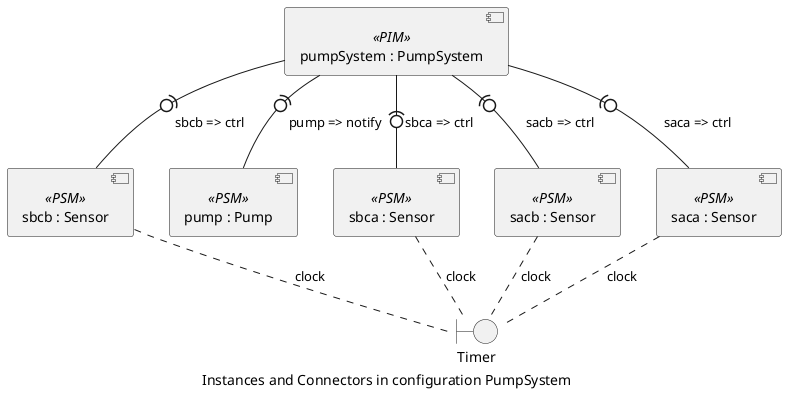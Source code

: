 @startuml
caption Instances and Connectors in configuration PumpSystem
component [pumpSystem : PumpSystem]<<PIM>>
component [sbcb : Sensor]<<PSM>>
component [pump : Pump]<<PSM>>
component [sbca : Sensor]<<PSM>>
component [sacb : Sensor]<<PSM>>
component [saca : Sensor]<<PSM>>
boundary Timer
[pumpSystem : PumpSystem] -(0- [sbca : Sensor] : sbca => ctrl
[pumpSystem : PumpSystem] -(0- [pump : Pump] : pump => notify
[pumpSystem : PumpSystem] -(0- [sbcb : Sensor] : sbcb => ctrl
[pumpSystem : PumpSystem] -(0- [saca : Sensor] : saca => ctrl
[pumpSystem : PumpSystem] -(0- [sacb : Sensor] : sacb => ctrl
[sbcb : Sensor] .. Timer : clock
[sacb : Sensor] .. Timer : clock
[sbca : Sensor] .. Timer : clock
[saca : Sensor] .. Timer : clock
@enduml